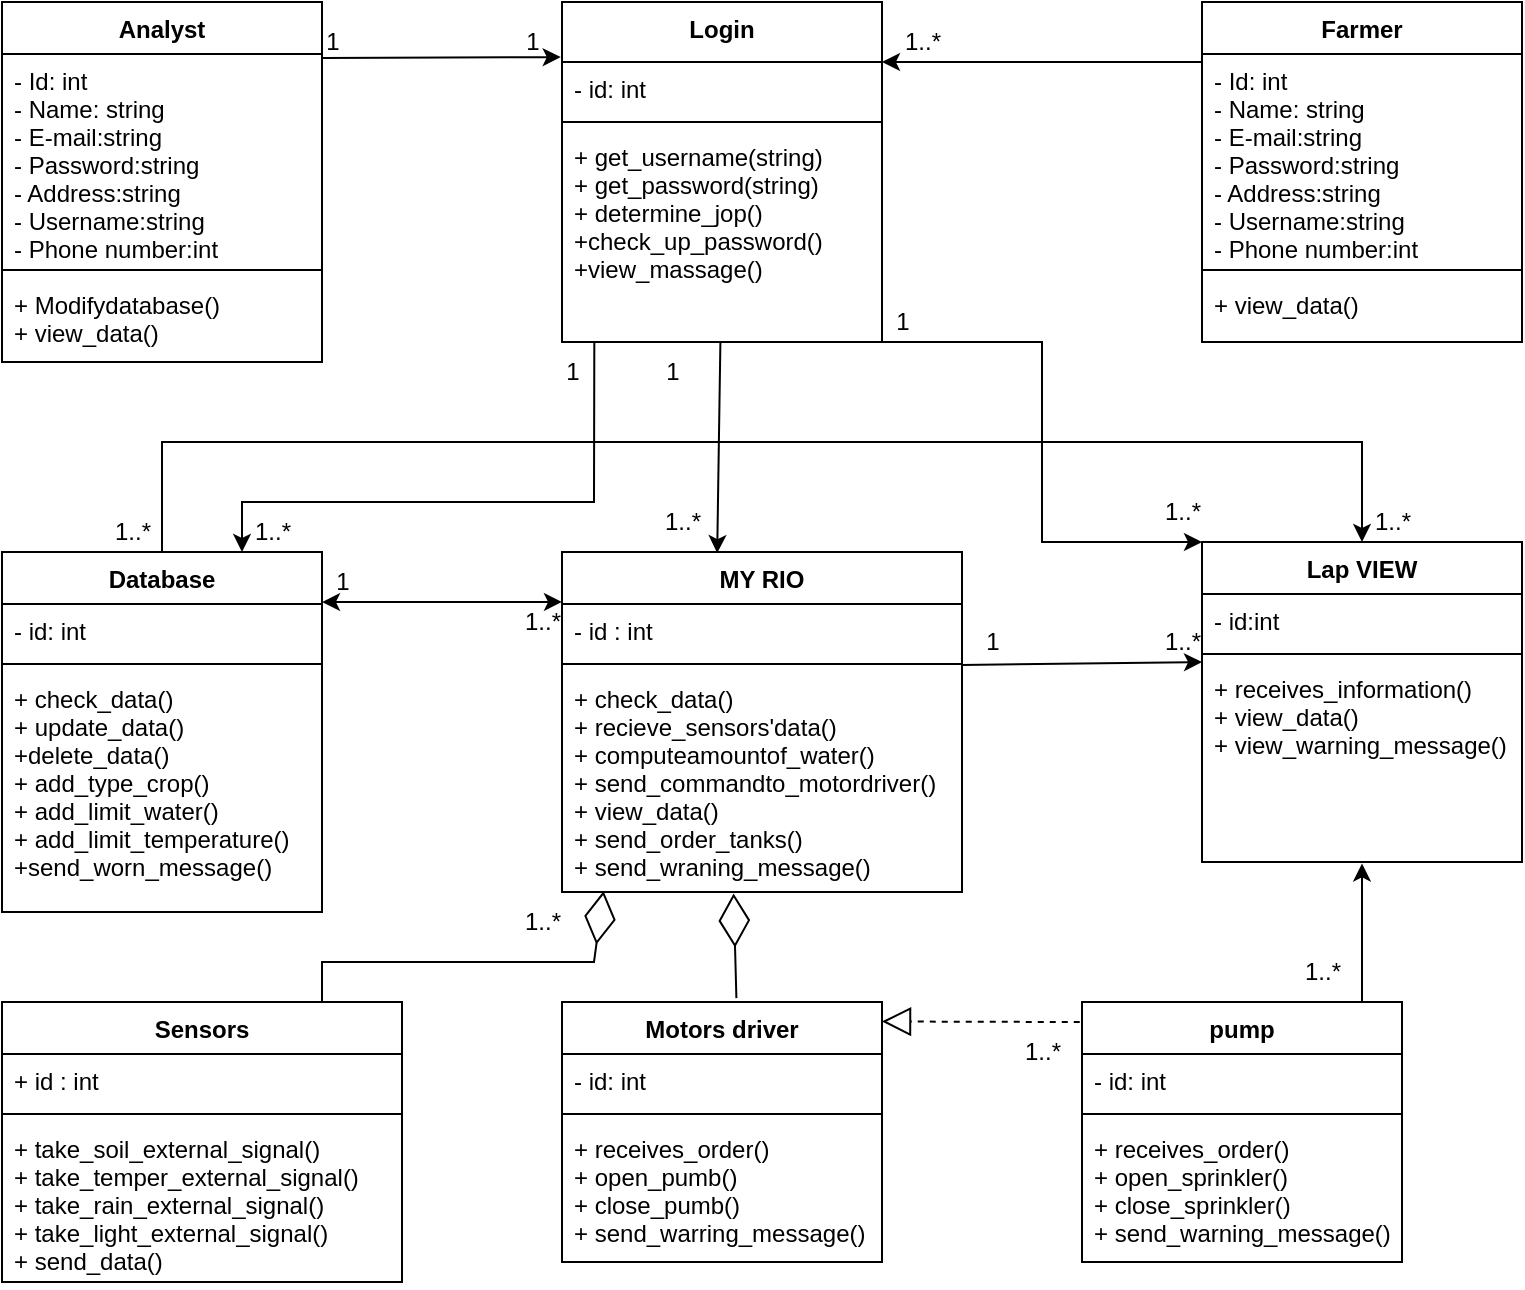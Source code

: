 <mxfile version="20.3.0" type="device"><diagram id="NTEnD2AZ-n1EEpo2Px43" name="Page-1"><mxGraphModel dx="1069" dy="646" grid="1" gridSize="10" guides="1" tooltips="1" connect="1" arrows="1" fold="1" page="1" pageScale="1" pageWidth="850" pageHeight="1100" math="0" shadow="0"><root><mxCell id="0"/><mxCell id="1" parent="0"/><mxCell id="fNZuamjTsd_8MXIor8Ma-5" value="Login" style="swimlane;fontStyle=1;align=center;verticalAlign=top;childLayout=stackLayout;horizontal=1;startSize=30;horizontalStack=0;resizeParent=1;resizeParentMax=0;resizeLast=0;collapsible=1;marginBottom=0;" parent="1" vertex="1"><mxGeometry x="760" y="50" width="160" height="170" as="geometry"/></mxCell><mxCell id="fNZuamjTsd_8MXIor8Ma-6" value="- id: int" style="text;strokeColor=none;fillColor=none;align=left;verticalAlign=top;spacingLeft=4;spacingRight=4;overflow=hidden;rotatable=0;points=[[0,0.5],[1,0.5]];portConstraint=eastwest;" parent="fNZuamjTsd_8MXIor8Ma-5" vertex="1"><mxGeometry y="30" width="160" height="26" as="geometry"/></mxCell><mxCell id="fNZuamjTsd_8MXIor8Ma-7" value="" style="line;strokeWidth=1;fillColor=none;align=left;verticalAlign=middle;spacingTop=-1;spacingLeft=3;spacingRight=3;rotatable=0;labelPosition=right;points=[];portConstraint=eastwest;strokeColor=inherit;" parent="fNZuamjTsd_8MXIor8Ma-5" vertex="1"><mxGeometry y="56" width="160" height="8" as="geometry"/></mxCell><mxCell id="fNZuamjTsd_8MXIor8Ma-8" value="+ get_username(string)&#10;+ get_password(string)&#10;+ determine_jop()&#10;+check_up_password()&#10;+view_massage()&#10;" style="text;strokeColor=none;fillColor=none;align=left;verticalAlign=top;spacingLeft=4;spacingRight=4;overflow=hidden;rotatable=0;points=[[0,0.5],[1,0.5]];portConstraint=eastwest;" parent="fNZuamjTsd_8MXIor8Ma-5" vertex="1"><mxGeometry y="64" width="160" height="106" as="geometry"/></mxCell><mxCell id="ywLCm5rcTsagsqY-1Iqo-1" value="Analyst" style="swimlane;fontStyle=1;align=center;verticalAlign=top;childLayout=stackLayout;horizontal=1;startSize=26;horizontalStack=0;resizeParent=1;resizeParentMax=0;resizeLast=0;collapsible=1;marginBottom=0;" parent="1" vertex="1"><mxGeometry x="480" y="50" width="160" height="180" as="geometry"/></mxCell><mxCell id="ywLCm5rcTsagsqY-1Iqo-2" value="- Id: int&#10;- Name: string&#10;- E-mail:string&#10;- Password:string&#10;- Address:string&#10;- Username:string&#10;- Phone number:int" style="text;strokeColor=none;fillColor=none;align=left;verticalAlign=top;spacingLeft=4;spacingRight=4;overflow=hidden;rotatable=0;points=[[0,0.5],[1,0.5]];portConstraint=eastwest;" parent="ywLCm5rcTsagsqY-1Iqo-1" vertex="1"><mxGeometry y="26" width="160" height="104" as="geometry"/></mxCell><mxCell id="ywLCm5rcTsagsqY-1Iqo-3" value="" style="line;strokeWidth=1;fillColor=none;align=left;verticalAlign=middle;spacingTop=-1;spacingLeft=3;spacingRight=3;rotatable=0;labelPosition=right;points=[];portConstraint=eastwest;strokeColor=inherit;" parent="ywLCm5rcTsagsqY-1Iqo-1" vertex="1"><mxGeometry y="130" width="160" height="8" as="geometry"/></mxCell><mxCell id="ywLCm5rcTsagsqY-1Iqo-4" value="+ Modifydatabase()&#10;+ view_data()" style="text;strokeColor=none;fillColor=none;align=left;verticalAlign=top;spacingLeft=4;spacingRight=4;overflow=hidden;rotatable=0;points=[[0,0.5],[1,0.5]];portConstraint=eastwest;" parent="ywLCm5rcTsagsqY-1Iqo-1" vertex="1"><mxGeometry y="138" width="160" height="42" as="geometry"/></mxCell><mxCell id="ywLCm5rcTsagsqY-1Iqo-8" value="Farmer" style="swimlane;fontStyle=1;align=center;verticalAlign=top;childLayout=stackLayout;horizontal=1;startSize=26;horizontalStack=0;resizeParent=1;resizeParentMax=0;resizeLast=0;collapsible=1;marginBottom=0;" parent="1" vertex="1"><mxGeometry x="1080" y="50" width="160" height="170" as="geometry"/></mxCell><mxCell id="ywLCm5rcTsagsqY-1Iqo-9" value="- Id: int&#10;- Name: string&#10;- E-mail:string&#10;- Password:string&#10;- Address:string&#10;- Username:string&#10;- Phone number:int" style="text;strokeColor=none;fillColor=none;align=left;verticalAlign=top;spacingLeft=4;spacingRight=4;overflow=hidden;rotatable=0;points=[[0,0.5],[1,0.5]];portConstraint=eastwest;" parent="ywLCm5rcTsagsqY-1Iqo-8" vertex="1"><mxGeometry y="26" width="160" height="104" as="geometry"/></mxCell><mxCell id="ywLCm5rcTsagsqY-1Iqo-10" value="" style="line;strokeWidth=1;fillColor=none;align=left;verticalAlign=middle;spacingTop=-1;spacingLeft=3;spacingRight=3;rotatable=0;labelPosition=right;points=[];portConstraint=eastwest;strokeColor=inherit;" parent="ywLCm5rcTsagsqY-1Iqo-8" vertex="1"><mxGeometry y="130" width="160" height="8" as="geometry"/></mxCell><mxCell id="ywLCm5rcTsagsqY-1Iqo-11" value="+ view_data()" style="text;strokeColor=none;fillColor=none;align=left;verticalAlign=top;spacingLeft=4;spacingRight=4;overflow=hidden;rotatable=0;points=[[0,0.5],[1,0.5]];portConstraint=eastwest;" parent="ywLCm5rcTsagsqY-1Iqo-8" vertex="1"><mxGeometry y="138" width="160" height="32" as="geometry"/></mxCell><mxCell id="ywLCm5rcTsagsqY-1Iqo-12" value="Database" style="swimlane;fontStyle=1;align=center;verticalAlign=top;childLayout=stackLayout;horizontal=1;startSize=26;horizontalStack=0;resizeParent=1;resizeParentMax=0;resizeLast=0;collapsible=1;marginBottom=0;" parent="1" vertex="1"><mxGeometry x="480" y="325" width="160" height="180" as="geometry"/></mxCell><mxCell id="ywLCm5rcTsagsqY-1Iqo-13" value="- id: int" style="text;strokeColor=none;fillColor=none;align=left;verticalAlign=top;spacingLeft=4;spacingRight=4;overflow=hidden;rotatable=0;points=[[0,0.5],[1,0.5]];portConstraint=eastwest;" parent="ywLCm5rcTsagsqY-1Iqo-12" vertex="1"><mxGeometry y="26" width="160" height="26" as="geometry"/></mxCell><mxCell id="ywLCm5rcTsagsqY-1Iqo-14" value="" style="line;strokeWidth=1;fillColor=none;align=left;verticalAlign=middle;spacingTop=-1;spacingLeft=3;spacingRight=3;rotatable=0;labelPosition=right;points=[];portConstraint=eastwest;strokeColor=inherit;" parent="ywLCm5rcTsagsqY-1Iqo-12" vertex="1"><mxGeometry y="52" width="160" height="8" as="geometry"/></mxCell><mxCell id="ywLCm5rcTsagsqY-1Iqo-15" value="+ check_data()&#10;+ update_data()&#10;+delete_data()&#10;+ add_type_crop()&#10;+ add_limit_water()&#10;+ add_limit_temperature() &#10;+send_worn_message()" style="text;strokeColor=none;fillColor=none;align=left;verticalAlign=top;spacingLeft=4;spacingRight=4;overflow=hidden;rotatable=0;points=[[0,0.5],[1,0.5]];portConstraint=eastwest;" parent="ywLCm5rcTsagsqY-1Iqo-12" vertex="1"><mxGeometry y="60" width="160" height="120" as="geometry"/></mxCell><mxCell id="ywLCm5rcTsagsqY-1Iqo-16" value="MY RIO" style="swimlane;fontStyle=1;align=center;verticalAlign=top;childLayout=stackLayout;horizontal=1;startSize=26;horizontalStack=0;resizeParent=1;resizeParentMax=0;resizeLast=0;collapsible=1;marginBottom=0;" parent="1" vertex="1"><mxGeometry x="760" y="325" width="200" height="170" as="geometry"/></mxCell><mxCell id="ywLCm5rcTsagsqY-1Iqo-17" value="- id : int" style="text;strokeColor=none;fillColor=none;align=left;verticalAlign=top;spacingLeft=4;spacingRight=4;overflow=hidden;rotatable=0;points=[[0,0.5],[1,0.5]];portConstraint=eastwest;" parent="ywLCm5rcTsagsqY-1Iqo-16" vertex="1"><mxGeometry y="26" width="200" height="26" as="geometry"/></mxCell><mxCell id="ywLCm5rcTsagsqY-1Iqo-18" value="" style="line;strokeWidth=1;fillColor=none;align=left;verticalAlign=middle;spacingTop=-1;spacingLeft=3;spacingRight=3;rotatable=0;labelPosition=right;points=[];portConstraint=eastwest;strokeColor=inherit;" parent="ywLCm5rcTsagsqY-1Iqo-16" vertex="1"><mxGeometry y="52" width="200" height="8" as="geometry"/></mxCell><mxCell id="ywLCm5rcTsagsqY-1Iqo-19" value="+ check_data()&#10;+ recieve_sensors'data()&#10;+ computeamountof_water()&#10;+ send_commandto_motordriver()&#10;+ view_data()&#10;+ send_order_tanks()&#10;+ send_wraning_message()&#10;" style="text;strokeColor=none;fillColor=none;align=left;verticalAlign=top;spacingLeft=4;spacingRight=4;overflow=hidden;rotatable=0;points=[[0,0.5],[1,0.5]];portConstraint=eastwest;" parent="ywLCm5rcTsagsqY-1Iqo-16" vertex="1"><mxGeometry y="60" width="200" height="110" as="geometry"/></mxCell><mxCell id="ywLCm5rcTsagsqY-1Iqo-20" value="Lap VIEW" style="swimlane;fontStyle=1;align=center;verticalAlign=top;childLayout=stackLayout;horizontal=1;startSize=26;horizontalStack=0;resizeParent=1;resizeParentMax=0;resizeLast=0;collapsible=1;marginBottom=0;" parent="1" vertex="1"><mxGeometry x="1080" y="320" width="160" height="160" as="geometry"/></mxCell><mxCell id="ywLCm5rcTsagsqY-1Iqo-21" value="- id:int" style="text;strokeColor=none;fillColor=none;align=left;verticalAlign=top;spacingLeft=4;spacingRight=4;overflow=hidden;rotatable=0;points=[[0,0.5],[1,0.5]];portConstraint=eastwest;" parent="ywLCm5rcTsagsqY-1Iqo-20" vertex="1"><mxGeometry y="26" width="160" height="26" as="geometry"/></mxCell><mxCell id="ywLCm5rcTsagsqY-1Iqo-22" value="" style="line;strokeWidth=1;fillColor=none;align=left;verticalAlign=middle;spacingTop=-1;spacingLeft=3;spacingRight=3;rotatable=0;labelPosition=right;points=[];portConstraint=eastwest;strokeColor=inherit;" parent="ywLCm5rcTsagsqY-1Iqo-20" vertex="1"><mxGeometry y="52" width="160" height="8" as="geometry"/></mxCell><mxCell id="ywLCm5rcTsagsqY-1Iqo-23" value="+ receives_information()&#10;+ view_data()&#10;+ view_warning_message()&#10;" style="text;strokeColor=none;fillColor=none;align=left;verticalAlign=top;spacingLeft=4;spacingRight=4;overflow=hidden;rotatable=0;points=[[0,0.5],[1,0.5]];portConstraint=eastwest;" parent="ywLCm5rcTsagsqY-1Iqo-20" vertex="1"><mxGeometry y="60" width="160" height="100" as="geometry"/></mxCell><mxCell id="ywLCm5rcTsagsqY-1Iqo-24" value="pump" style="swimlane;fontStyle=1;align=center;verticalAlign=top;childLayout=stackLayout;horizontal=1;startSize=26;horizontalStack=0;resizeParent=1;resizeParentMax=0;resizeLast=0;collapsible=1;marginBottom=0;" parent="1" vertex="1"><mxGeometry x="1020" y="550" width="160" height="130" as="geometry"/></mxCell><mxCell id="ywLCm5rcTsagsqY-1Iqo-25" value="- id: int" style="text;strokeColor=none;fillColor=none;align=left;verticalAlign=top;spacingLeft=4;spacingRight=4;overflow=hidden;rotatable=0;points=[[0,0.5],[1,0.5]];portConstraint=eastwest;" parent="ywLCm5rcTsagsqY-1Iqo-24" vertex="1"><mxGeometry y="26" width="160" height="26" as="geometry"/></mxCell><mxCell id="ywLCm5rcTsagsqY-1Iqo-26" value="" style="line;strokeWidth=1;fillColor=none;align=left;verticalAlign=middle;spacingTop=-1;spacingLeft=3;spacingRight=3;rotatable=0;labelPosition=right;points=[];portConstraint=eastwest;strokeColor=inherit;" parent="ywLCm5rcTsagsqY-1Iqo-24" vertex="1"><mxGeometry y="52" width="160" height="8" as="geometry"/></mxCell><mxCell id="ywLCm5rcTsagsqY-1Iqo-27" value="+ receives_order()&#10;+ open_sprinkler()&#10;+ close_sprinkler()&#10;+ send_warning_message()" style="text;strokeColor=none;fillColor=none;align=left;verticalAlign=top;spacingLeft=4;spacingRight=4;overflow=hidden;rotatable=0;points=[[0,0.5],[1,0.5]];portConstraint=eastwest;" parent="ywLCm5rcTsagsqY-1Iqo-24" vertex="1"><mxGeometry y="60" width="160" height="70" as="geometry"/></mxCell><mxCell id="ywLCm5rcTsagsqY-1Iqo-28" value="Motors driver" style="swimlane;fontStyle=1;align=center;verticalAlign=top;childLayout=stackLayout;horizontal=1;startSize=26;horizontalStack=0;resizeParent=1;resizeParentMax=0;resizeLast=0;collapsible=1;marginBottom=0;" parent="1" vertex="1"><mxGeometry x="760" y="550" width="160" height="130" as="geometry"/></mxCell><mxCell id="ywLCm5rcTsagsqY-1Iqo-29" value="- id: int" style="text;strokeColor=none;fillColor=none;align=left;verticalAlign=top;spacingLeft=4;spacingRight=4;overflow=hidden;rotatable=0;points=[[0,0.5],[1,0.5]];portConstraint=eastwest;" parent="ywLCm5rcTsagsqY-1Iqo-28" vertex="1"><mxGeometry y="26" width="160" height="26" as="geometry"/></mxCell><mxCell id="ywLCm5rcTsagsqY-1Iqo-30" value="" style="line;strokeWidth=1;fillColor=none;align=left;verticalAlign=middle;spacingTop=-1;spacingLeft=3;spacingRight=3;rotatable=0;labelPosition=right;points=[];portConstraint=eastwest;strokeColor=inherit;" parent="ywLCm5rcTsagsqY-1Iqo-28" vertex="1"><mxGeometry y="52" width="160" height="8" as="geometry"/></mxCell><mxCell id="ywLCm5rcTsagsqY-1Iqo-31" value="+ receives_order()&#10;+ open_pumb()&#10;+ close_pumb()&#10;+ send_warring_message()" style="text;strokeColor=none;fillColor=none;align=left;verticalAlign=top;spacingLeft=4;spacingRight=4;overflow=hidden;rotatable=0;points=[[0,0.5],[1,0.5]];portConstraint=eastwest;" parent="ywLCm5rcTsagsqY-1Iqo-28" vertex="1"><mxGeometry y="60" width="160" height="70" as="geometry"/></mxCell><mxCell id="ywLCm5rcTsagsqY-1Iqo-36" value="Sensors" style="swimlane;fontStyle=1;align=center;verticalAlign=top;childLayout=stackLayout;horizontal=1;startSize=26;horizontalStack=0;resizeParent=1;resizeParentMax=0;resizeLast=0;collapsible=1;marginBottom=0;" parent="1" vertex="1"><mxGeometry x="480" y="550" width="200" height="140" as="geometry"/></mxCell><mxCell id="ywLCm5rcTsagsqY-1Iqo-37" value="+ id : int" style="text;strokeColor=none;fillColor=none;align=left;verticalAlign=top;spacingLeft=4;spacingRight=4;overflow=hidden;rotatable=0;points=[[0,0.5],[1,0.5]];portConstraint=eastwest;" parent="ywLCm5rcTsagsqY-1Iqo-36" vertex="1"><mxGeometry y="26" width="200" height="26" as="geometry"/></mxCell><mxCell id="ywLCm5rcTsagsqY-1Iqo-38" value="" style="line;strokeWidth=1;fillColor=none;align=left;verticalAlign=middle;spacingTop=-1;spacingLeft=3;spacingRight=3;rotatable=0;labelPosition=right;points=[];portConstraint=eastwest;strokeColor=inherit;" parent="ywLCm5rcTsagsqY-1Iqo-36" vertex="1"><mxGeometry y="52" width="200" height="8" as="geometry"/></mxCell><mxCell id="ywLCm5rcTsagsqY-1Iqo-39" value="+ take_soil_external_signal()&#10;+ take_temper_external_signal()&#10;+ take_rain_external_signal()&#10;+ take_light_external_signal()&#10;+ send_data()&#10; " style="text;strokeColor=none;fillColor=none;align=left;verticalAlign=top;spacingLeft=4;spacingRight=4;overflow=hidden;rotatable=0;points=[[0,0.5],[1,0.5]];portConstraint=eastwest;" parent="ywLCm5rcTsagsqY-1Iqo-36" vertex="1"><mxGeometry y="60" width="200" height="80" as="geometry"/></mxCell><mxCell id="ywLCm5rcTsagsqY-1Iqo-40" value="" style="endArrow=classic;html=1;rounded=0;exitX=1;exitY=0.019;exitDx=0;exitDy=0;exitPerimeter=0;entryX=-0.004;entryY=0.162;entryDx=0;entryDy=0;entryPerimeter=0;" parent="1" source="ywLCm5rcTsagsqY-1Iqo-2" target="fNZuamjTsd_8MXIor8Ma-5" edge="1"><mxGeometry width="50" height="50" relative="1" as="geometry"><mxPoint x="690" y="170" as="sourcePoint"/><mxPoint x="740" y="120" as="targetPoint"/></mxGeometry></mxCell><mxCell id="ywLCm5rcTsagsqY-1Iqo-42" value="" style="endArrow=classic;html=1;rounded=0;exitX=0;exitY=0.038;exitDx=0;exitDy=0;exitPerimeter=0;" parent="1" source="ywLCm5rcTsagsqY-1Iqo-9" edge="1"><mxGeometry width="50" height="50" relative="1" as="geometry"><mxPoint x="990" y="140" as="sourcePoint"/><mxPoint x="920" y="80" as="targetPoint"/></mxGeometry></mxCell><mxCell id="ywLCm5rcTsagsqY-1Iqo-43" value="" style="endArrow=classic;html=1;rounded=0;entryX=0.388;entryY=0.003;entryDx=0;entryDy=0;entryPerimeter=0;" parent="1" source="fNZuamjTsd_8MXIor8Ma-8" target="ywLCm5rcTsagsqY-1Iqo-16" edge="1"><mxGeometry width="50" height="50" relative="1" as="geometry"><mxPoint x="810" y="300" as="sourcePoint"/><mxPoint x="822" y="320" as="targetPoint"/></mxGeometry></mxCell><mxCell id="ywLCm5rcTsagsqY-1Iqo-44" value="" style="endArrow=classic;html=1;rounded=0;entryX=0;entryY=0;entryDx=0;entryDy=0;" parent="1" target="ywLCm5rcTsagsqY-1Iqo-20" edge="1"><mxGeometry width="50" height="50" relative="1" as="geometry"><mxPoint x="920" y="220" as="sourcePoint"/><mxPoint x="990" y="260" as="targetPoint"/><Array as="points"><mxPoint x="1000" y="220"/><mxPoint x="1000" y="320"/></Array></mxGeometry></mxCell><mxCell id="ywLCm5rcTsagsqY-1Iqo-45" value="" style="endArrow=classic;html=1;rounded=0;entryX=0;entryY=0;entryDx=0;entryDy=0;entryPerimeter=0;exitX=0.998;exitY=1.171;exitDx=0;exitDy=0;exitPerimeter=0;" parent="1" target="ywLCm5rcTsagsqY-1Iqo-23" edge="1" source="ywLCm5rcTsagsqY-1Iqo-17"><mxGeometry width="50" height="50" relative="1" as="geometry"><mxPoint x="970" y="380" as="sourcePoint"/><mxPoint x="1030" y="380" as="targetPoint"/></mxGeometry></mxCell><mxCell id="ywLCm5rcTsagsqY-1Iqo-47" value="" style="endArrow=classic;startArrow=classic;html=1;rounded=0;exitX=1;exitY=0.139;exitDx=0;exitDy=0;exitPerimeter=0;entryX=0;entryY=0.147;entryDx=0;entryDy=0;entryPerimeter=0;" parent="1" source="ywLCm5rcTsagsqY-1Iqo-12" target="ywLCm5rcTsagsqY-1Iqo-16" edge="1"><mxGeometry width="50" height="50" relative="1" as="geometry"><mxPoint x="700" y="390" as="sourcePoint"/><mxPoint x="750" y="340" as="targetPoint"/></mxGeometry></mxCell><mxCell id="ywLCm5rcTsagsqY-1Iqo-58" value="" style="endArrow=classic;html=1;rounded=0;entryX=0.5;entryY=1.007;entryDx=0;entryDy=0;entryPerimeter=0;exitX=0.875;exitY=0;exitDx=0;exitDy=0;exitPerimeter=0;" parent="1" source="ywLCm5rcTsagsqY-1Iqo-24" target="ywLCm5rcTsagsqY-1Iqo-23" edge="1"><mxGeometry width="50" height="50" relative="1" as="geometry"><mxPoint x="1190" y="590" as="sourcePoint"/><mxPoint x="1250" y="610" as="targetPoint"/><Array as="points"/></mxGeometry></mxCell><mxCell id="ywLCm5rcTsagsqY-1Iqo-60" value="" style="endArrow=classic;html=1;rounded=0;exitX=0.101;exitY=1.005;exitDx=0;exitDy=0;exitPerimeter=0;entryX=0.75;entryY=0;entryDx=0;entryDy=0;" parent="1" source="fNZuamjTsd_8MXIor8Ma-8" target="ywLCm5rcTsagsqY-1Iqo-12" edge="1"><mxGeometry width="50" height="50" relative="1" as="geometry"><mxPoint x="760" y="300" as="sourcePoint"/><mxPoint x="810" y="250" as="targetPoint"/><Array as="points"><mxPoint x="776" y="300"/><mxPoint x="600" y="300"/></Array></mxGeometry></mxCell><mxCell id="ywLCm5rcTsagsqY-1Iqo-62" value="" style="endArrow=classic;html=1;rounded=0;exitX=0.5;exitY=0;exitDx=0;exitDy=0;entryX=0.5;entryY=0;entryDx=0;entryDy=0;" parent="1" source="ywLCm5rcTsagsqY-1Iqo-12" target="ywLCm5rcTsagsqY-1Iqo-20" edge="1"><mxGeometry width="50" height="50" relative="1" as="geometry"><mxPoint x="560" y="320" as="sourcePoint"/><mxPoint x="1170" y="300" as="targetPoint"/><Array as="points"><mxPoint x="560" y="270"/><mxPoint x="1160" y="270"/></Array></mxGeometry></mxCell><mxCell id="ywLCm5rcTsagsqY-1Iqo-63" value="1..*" style="text;html=1;align=center;verticalAlign=middle;resizable=0;points=[];autosize=1;strokeColor=none;fillColor=none;" parent="1" vertex="1"><mxGeometry x="920" y="55" width="40" height="30" as="geometry"/></mxCell><mxCell id="ywLCm5rcTsagsqY-1Iqo-66" value="1" style="text;html=1;align=center;verticalAlign=middle;resizable=0;points=[];autosize=1;strokeColor=none;fillColor=none;" parent="1" vertex="1"><mxGeometry x="630" y="55" width="30" height="30" as="geometry"/></mxCell><mxCell id="ywLCm5rcTsagsqY-1Iqo-67" value="1" style="text;html=1;align=center;verticalAlign=middle;resizable=0;points=[];autosize=1;strokeColor=none;fillColor=none;" parent="1" vertex="1"><mxGeometry x="730" y="55" width="30" height="30" as="geometry"/></mxCell><mxCell id="ywLCm5rcTsagsqY-1Iqo-68" value="1" style="text;html=1;align=center;verticalAlign=middle;resizable=0;points=[];autosize=1;strokeColor=none;fillColor=none;" parent="1" vertex="1"><mxGeometry x="915" y="195" width="30" height="30" as="geometry"/></mxCell><mxCell id="ywLCm5rcTsagsqY-1Iqo-70" value="1" style="text;html=1;align=center;verticalAlign=middle;resizable=0;points=[];autosize=1;strokeColor=none;fillColor=none;" parent="1" vertex="1"><mxGeometry x="750" y="220" width="30" height="30" as="geometry"/></mxCell><mxCell id="ywLCm5rcTsagsqY-1Iqo-71" value="1..*" style="text;html=1;align=center;verticalAlign=middle;resizable=0;points=[];autosize=1;strokeColor=none;fillColor=none;" parent="1" vertex="1"><mxGeometry x="595" y="300" width="40" height="30" as="geometry"/></mxCell><mxCell id="ywLCm5rcTsagsqY-1Iqo-72" value="1..*" style="text;html=1;align=center;verticalAlign=middle;resizable=0;points=[];autosize=1;strokeColor=none;fillColor=none;" parent="1" vertex="1"><mxGeometry x="525" y="300" width="40" height="30" as="geometry"/></mxCell><mxCell id="ywLCm5rcTsagsqY-1Iqo-73" value="1..*" style="text;html=1;align=center;verticalAlign=middle;resizable=0;points=[];autosize=1;strokeColor=none;fillColor=none;" parent="1" vertex="1"><mxGeometry x="1155" y="295" width="40" height="30" as="geometry"/></mxCell><mxCell id="ywLCm5rcTsagsqY-1Iqo-74" value="1" style="text;html=1;align=center;verticalAlign=middle;resizable=0;points=[];autosize=1;strokeColor=none;fillColor=none;" parent="1" vertex="1"><mxGeometry x="635" y="325" width="30" height="30" as="geometry"/></mxCell><mxCell id="ywLCm5rcTsagsqY-1Iqo-75" value="1..*" style="text;html=1;align=center;verticalAlign=middle;resizable=0;points=[];autosize=1;strokeColor=none;fillColor=none;" parent="1" vertex="1"><mxGeometry x="730" y="345" width="40" height="30" as="geometry"/></mxCell><mxCell id="ywLCm5rcTsagsqY-1Iqo-76" value="1" style="text;html=1;align=center;verticalAlign=middle;resizable=0;points=[];autosize=1;strokeColor=none;fillColor=none;" parent="1" vertex="1"><mxGeometry x="800" y="220" width="30" height="30" as="geometry"/></mxCell><mxCell id="ywLCm5rcTsagsqY-1Iqo-77" value="1..*" style="text;html=1;align=center;verticalAlign=middle;resizable=0;points=[];autosize=1;strokeColor=none;fillColor=none;" parent="1" vertex="1"><mxGeometry x="800" y="295" width="40" height="30" as="geometry"/></mxCell><mxCell id="ywLCm5rcTsagsqY-1Iqo-78" value="1..*" style="text;html=1;align=center;verticalAlign=middle;resizable=0;points=[];autosize=1;strokeColor=none;fillColor=none;" parent="1" vertex="1"><mxGeometry x="1050" y="355" width="40" height="30" as="geometry"/></mxCell><mxCell id="ywLCm5rcTsagsqY-1Iqo-79" value="1" style="text;html=1;align=center;verticalAlign=middle;resizable=0;points=[];autosize=1;strokeColor=none;fillColor=none;" parent="1" vertex="1"><mxGeometry x="960" y="355" width="30" height="30" as="geometry"/></mxCell><mxCell id="ywLCm5rcTsagsqY-1Iqo-88" value="1..*" style="text;html=1;align=center;verticalAlign=middle;resizable=0;points=[];autosize=1;strokeColor=none;fillColor=none;" parent="1" vertex="1"><mxGeometry x="1120" y="520" width="40" height="30" as="geometry"/></mxCell><mxCell id="ywLCm5rcTsagsqY-1Iqo-102" value="1..*" style="text;html=1;align=center;verticalAlign=middle;resizable=0;points=[];autosize=1;strokeColor=none;fillColor=none;" parent="1" vertex="1"><mxGeometry x="980" y="560" width="40" height="30" as="geometry"/></mxCell><mxCell id="m13Ew5JKsDK7yx6ASkY3-5" value="1..*" style="text;html=1;align=center;verticalAlign=middle;resizable=0;points=[];autosize=1;strokeColor=none;fillColor=none;" parent="1" vertex="1"><mxGeometry x="730" y="495" width="40" height="30" as="geometry"/></mxCell><mxCell id="m13Ew5JKsDK7yx6ASkY3-6" value="" style="endArrow=block;dashed=1;endFill=0;endSize=12;html=1;rounded=0;exitX=-0.007;exitY=0.077;exitDx=0;exitDy=0;exitPerimeter=0;entryX=1;entryY=0.075;entryDx=0;entryDy=0;entryPerimeter=0;" parent="1" source="ywLCm5rcTsagsqY-1Iqo-24" target="ywLCm5rcTsagsqY-1Iqo-28" edge="1"><mxGeometry width="160" relative="1" as="geometry"><mxPoint x="840" y="590" as="sourcePoint"/><mxPoint x="1000" y="590" as="targetPoint"/></mxGeometry></mxCell><mxCell id="m13Ew5JKsDK7yx6ASkY3-8" value="" style="endArrow=diamondThin;endFill=0;endSize=24;html=1;rounded=0;exitX=0.545;exitY=-0.015;exitDx=0;exitDy=0;exitPerimeter=0;entryX=0.429;entryY=1.007;entryDx=0;entryDy=0;entryPerimeter=0;" parent="1" source="ywLCm5rcTsagsqY-1Iqo-28" target="ywLCm5rcTsagsqY-1Iqo-19" edge="1"><mxGeometry width="160" relative="1" as="geometry"><mxPoint x="740" y="530" as="sourcePoint"/><mxPoint x="900" y="530" as="targetPoint"/></mxGeometry></mxCell><mxCell id="m13Ew5JKsDK7yx6ASkY3-9" value="" style="endArrow=diamondThin;endFill=0;endSize=24;html=1;rounded=0;exitX=0.8;exitY=0;exitDx=0;exitDy=0;exitPerimeter=0;entryX=0.104;entryY=0.996;entryDx=0;entryDy=0;entryPerimeter=0;" parent="1" source="ywLCm5rcTsagsqY-1Iqo-36" target="ywLCm5rcTsagsqY-1Iqo-19" edge="1"><mxGeometry width="160" relative="1" as="geometry"><mxPoint x="640" y="530" as="sourcePoint"/><mxPoint x="780" y="500" as="targetPoint"/><Array as="points"><mxPoint x="640" y="530"/><mxPoint x="776" y="530"/></Array></mxGeometry></mxCell><mxCell id="m13Ew5JKsDK7yx6ASkY3-11" value="1..*" style="text;html=1;align=center;verticalAlign=middle;resizable=0;points=[];autosize=1;strokeColor=none;fillColor=none;" parent="1" vertex="1"><mxGeometry x="1050" y="290" width="40" height="30" as="geometry"/></mxCell></root></mxGraphModel></diagram></mxfile>